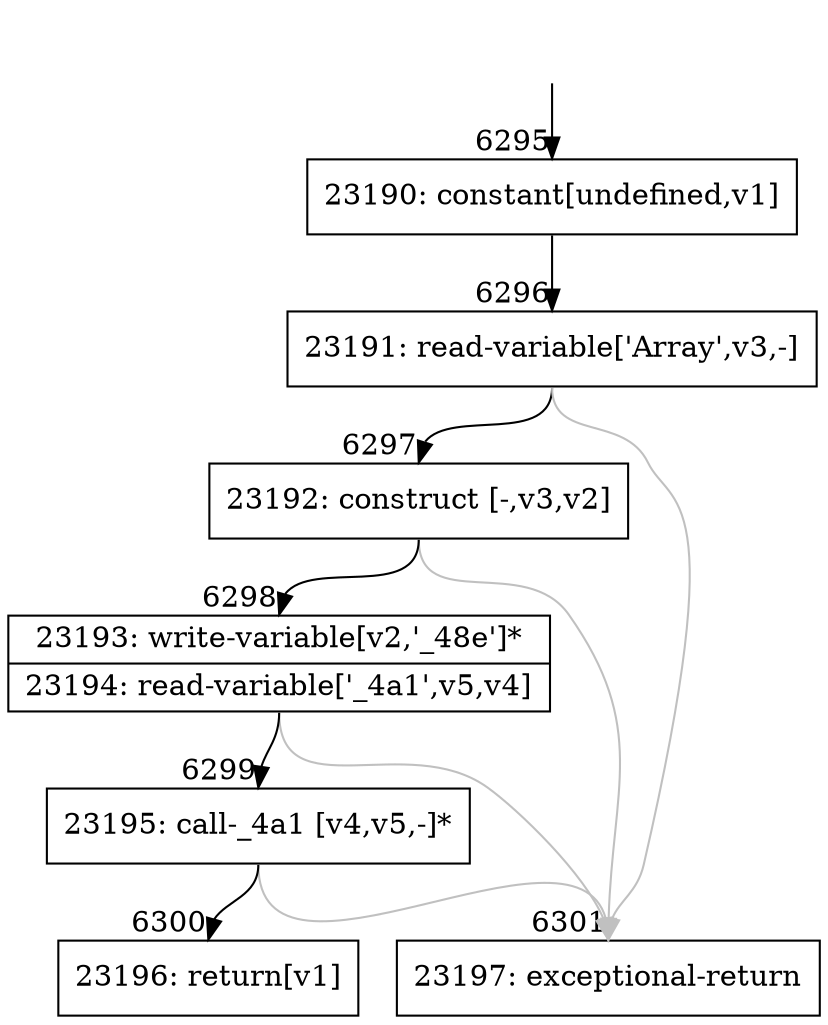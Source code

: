 digraph {
rankdir="TD"
BB_entry424[shape=none,label=""];
BB_entry424 -> BB6295 [tailport=s, headport=n, headlabel="    6295"]
BB6295 [shape=record label="{23190: constant[undefined,v1]}" ] 
BB6295 -> BB6296 [tailport=s, headport=n, headlabel="      6296"]
BB6296 [shape=record label="{23191: read-variable['Array',v3,-]}" ] 
BB6296 -> BB6297 [tailport=s, headport=n, headlabel="      6297"]
BB6296 -> BB6301 [tailport=s, headport=n, color=gray, headlabel="      6301"]
BB6297 [shape=record label="{23192: construct [-,v3,v2]}" ] 
BB6297 -> BB6298 [tailport=s, headport=n, headlabel="      6298"]
BB6297 -> BB6301 [tailport=s, headport=n, color=gray]
BB6298 [shape=record label="{23193: write-variable[v2,'_48e']*|23194: read-variable['_4a1',v5,v4]}" ] 
BB6298 -> BB6299 [tailport=s, headport=n, headlabel="      6299"]
BB6298 -> BB6301 [tailport=s, headport=n, color=gray]
BB6299 [shape=record label="{23195: call-_4a1 [v4,v5,-]*}" ] 
BB6299 -> BB6300 [tailport=s, headport=n, headlabel="      6300"]
BB6299 -> BB6301 [tailport=s, headport=n, color=gray]
BB6300 [shape=record label="{23196: return[v1]}" ] 
BB6301 [shape=record label="{23197: exceptional-return}" ] 
//#$~ 4473
}
